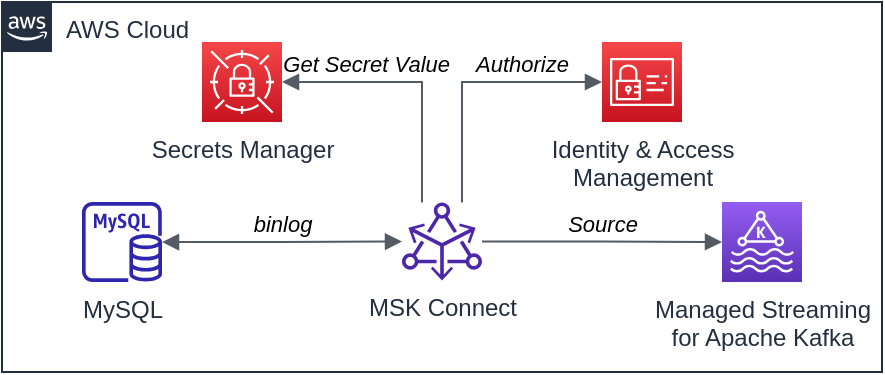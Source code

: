 <mxfile version="21.1.1" pages="2">
  <diagram name="MySQL - Light" id="dAQb2vPcznhHGMCbKmY8">
    <mxGraphModel dx="440" dy="237" grid="1" gridSize="10" guides="1" tooltips="1" connect="1" arrows="1" fold="1" page="1" pageScale="1" pageWidth="1169" pageHeight="827" math="0" shadow="0">
      <root>
        <mxCell id="0" />
        <mxCell id="1" parent="0" />
        <mxCell id="KXsDcnlixKhPaoSL4pIM-7" value="AWS Cloud" style="points=[[0,0],[0.25,0],[0.5,0],[0.75,0],[1,0],[1,0.25],[1,0.5],[1,0.75],[1,1],[0.75,1],[0.5,1],[0.25,1],[0,1],[0,0.75],[0,0.5],[0,0.25]];outlineConnect=0;gradientColor=none;html=1;whiteSpace=wrap;fontSize=12;fontStyle=0;container=1;pointerEvents=0;collapsible=0;recursiveResize=0;shape=mxgraph.aws4.group;grIcon=mxgraph.aws4.group_aws_cloud_alt;strokeColor=#232F3E;fillColor=none;verticalAlign=top;align=left;spacingLeft=30;fontColor=#232F3E;dashed=0;" parent="1" vertex="1">
          <mxGeometry x="320" y="380" width="440" height="185" as="geometry" />
        </mxCell>
        <mxCell id="KXsDcnlixKhPaoSL4pIM-8" value="Secrets Manager" style="sketch=0;points=[[0,0,0],[0.25,0,0],[0.5,0,0],[0.75,0,0],[1,0,0],[0,1,0],[0.25,1,0],[0.5,1,0],[0.75,1,0],[1,1,0],[0,0.25,0],[0,0.5,0],[0,0.75,0],[1,0.25,0],[1,0.5,0],[1,0.75,0]];outlineConnect=0;fontColor=#232F3E;gradientColor=#F54749;gradientDirection=north;fillColor=#C7131F;strokeColor=#ffffff;dashed=0;verticalLabelPosition=bottom;verticalAlign=top;align=center;html=1;fontSize=12;fontStyle=0;aspect=fixed;shape=mxgraph.aws4.resourceIcon;resIcon=mxgraph.aws4.secrets_manager;" parent="KXsDcnlixKhPaoSL4pIM-7" vertex="1">
          <mxGeometry x="100" y="20" width="40" height="40" as="geometry" />
        </mxCell>
        <mxCell id="KXsDcnlixKhPaoSL4pIM-9" value="Identity &amp;amp; Access&lt;br&gt;Management" style="sketch=0;points=[[0,0,0],[0.25,0,0],[0.5,0,0],[0.75,0,0],[1,0,0],[0,1,0],[0.25,1,0],[0.5,1,0],[0.75,1,0],[1,1,0],[0,0.25,0],[0,0.5,0],[0,0.75,0],[1,0.25,0],[1,0.5,0],[1,0.75,0]];outlineConnect=0;fontColor=#232F3E;gradientColor=#F54749;gradientDirection=north;fillColor=#C7131F;strokeColor=#ffffff;dashed=0;verticalLabelPosition=bottom;verticalAlign=top;align=center;html=1;fontSize=12;fontStyle=0;aspect=fixed;shape=mxgraph.aws4.resourceIcon;resIcon=mxgraph.aws4.identity_and_access_management;" parent="KXsDcnlixKhPaoSL4pIM-7" vertex="1">
          <mxGeometry x="300" y="20" width="40" height="40" as="geometry" />
        </mxCell>
        <mxCell id="KXsDcnlixKhPaoSL4pIM-1" value="MySQL" style="sketch=0;outlineConnect=0;fontColor=#232F3E;gradientColor=none;fillColor=#2E27AD;strokeColor=none;dashed=0;verticalLabelPosition=bottom;verticalAlign=top;align=center;html=1;fontSize=12;fontStyle=0;aspect=fixed;pointerEvents=1;shape=mxgraph.aws4.rds_mysql_instance;" parent="1" vertex="1">
          <mxGeometry x="360" y="480" width="40" height="40" as="geometry" />
        </mxCell>
        <mxCell id="KXsDcnlixKhPaoSL4pIM-2" value="MSK Connect" style="sketch=0;outlineConnect=0;fontColor=#232F3E;gradientColor=none;fillColor=#4D27AA;strokeColor=none;dashed=0;verticalLabelPosition=bottom;verticalAlign=top;align=center;html=1;fontSize=12;fontStyle=0;aspect=fixed;pointerEvents=1;shape=mxgraph.aws4.msk_amazon_msk_connect;" parent="1" vertex="1">
          <mxGeometry x="520" y="480" width="40" height="39.49" as="geometry" />
        </mxCell>
        <mxCell id="KXsDcnlixKhPaoSL4pIM-3" value="Managed Streaming&lt;br&gt;for Apache Kafka" style="sketch=0;points=[[0,0,0],[0.25,0,0],[0.5,0,0],[0.75,0,0],[1,0,0],[0,1,0],[0.25,1,0],[0.5,1,0],[0.75,1,0],[1,1,0],[0,0.25,0],[0,0.5,0],[0,0.75,0],[1,0.25,0],[1,0.5,0],[1,0.75,0]];outlineConnect=0;fontColor=#232F3E;gradientColor=#945DF2;gradientDirection=north;fillColor=#5A30B5;strokeColor=#ffffff;dashed=0;verticalLabelPosition=bottom;verticalAlign=top;align=center;html=1;fontSize=12;fontStyle=0;aspect=fixed;shape=mxgraph.aws4.resourceIcon;resIcon=mxgraph.aws4.managed_streaming_for_kafka;" parent="1" vertex="1">
          <mxGeometry x="680" y="480" width="40" height="40" as="geometry" />
        </mxCell>
        <mxCell id="KXsDcnlixKhPaoSL4pIM-5" value="binlog" style="edgeStyle=orthogonalEdgeStyle;html=1;endArrow=block;elbow=vertical;startArrow=block;endFill=1;strokeColor=#545B64;rounded=0;labelPosition=center;verticalLabelPosition=top;align=center;verticalAlign=bottom;fontStyle=2;startFill=1;labelBackgroundColor=none;" parent="1" source="KXsDcnlixKhPaoSL4pIM-1" target="KXsDcnlixKhPaoSL4pIM-2" edge="1">
          <mxGeometry width="100" relative="1" as="geometry">
            <mxPoint x="540" y="500" as="sourcePoint" />
            <mxPoint x="640" y="500" as="targetPoint" />
          </mxGeometry>
        </mxCell>
        <mxCell id="KXsDcnlixKhPaoSL4pIM-6" value="Source" style="edgeStyle=orthogonalEdgeStyle;html=1;endArrow=block;elbow=vertical;startArrow=none;endFill=1;strokeColor=#545B64;rounded=0;entryX=0;entryY=0.5;entryDx=0;entryDy=0;entryPerimeter=0;labelPosition=center;verticalLabelPosition=top;align=center;verticalAlign=bottom;fontStyle=2;labelBackgroundColor=none;" parent="1" source="KXsDcnlixKhPaoSL4pIM-2" target="KXsDcnlixKhPaoSL4pIM-3" edge="1">
          <mxGeometry width="100" relative="1" as="geometry">
            <mxPoint x="410" y="510" as="sourcePoint" />
            <mxPoint x="530" y="510" as="targetPoint" />
          </mxGeometry>
        </mxCell>
        <mxCell id="qqvzGpJ-1NjEDbRFIKFI-1" value="Get Secret Value" style="edgeStyle=orthogonalEdgeStyle;html=1;endArrow=none;elbow=vertical;startArrow=block;startFill=1;strokeColor=#545B64;rounded=0;exitX=1;exitY=0.5;exitDx=0;exitDy=0;exitPerimeter=0;labelPosition=left;verticalLabelPosition=top;align=right;verticalAlign=bottom;fontStyle=2;spacingLeft=0;spacingRight=-20;labelBackgroundColor=none;" edge="1" parent="1" source="KXsDcnlixKhPaoSL4pIM-8" target="KXsDcnlixKhPaoSL4pIM-2">
          <mxGeometry width="100" relative="1" as="geometry">
            <mxPoint x="470" y="440" as="sourcePoint" />
            <mxPoint x="570" y="440" as="targetPoint" />
            <Array as="points">
              <mxPoint x="530" y="420" />
            </Array>
          </mxGeometry>
        </mxCell>
        <mxCell id="qqvzGpJ-1NjEDbRFIKFI-2" value="Authorize" style="edgeStyle=orthogonalEdgeStyle;html=1;endArrow=none;elbow=vertical;startArrow=block;startFill=1;strokeColor=#545B64;rounded=0;exitX=0;exitY=0.5;exitDx=0;exitDy=0;exitPerimeter=0;labelPosition=right;verticalLabelPosition=top;align=left;verticalAlign=bottom;fontStyle=2;spacingBottom=0;spacingLeft=0;labelBackgroundColor=none;" edge="1" parent="1" source="KXsDcnlixKhPaoSL4pIM-9" target="KXsDcnlixKhPaoSL4pIM-2">
          <mxGeometry x="0.002" width="100" relative="1" as="geometry">
            <mxPoint x="490" y="430" as="sourcePoint" />
            <mxPoint x="540" y="490" as="targetPoint" />
            <Array as="points">
              <mxPoint x="550" y="420" />
            </Array>
            <mxPoint as="offset" />
          </mxGeometry>
        </mxCell>
      </root>
    </mxGraphModel>
  </diagram>
  <diagram name="MySQL - Dark" id="ZLzhnl4fliBKkmHjVl9e">
    <mxGraphModel dx="762" dy="410" grid="1" gridSize="10" guides="1" tooltips="1" connect="1" arrows="1" fold="1" page="1" pageScale="1" pageWidth="1169" pageHeight="827" math="0" shadow="0">
      <root>
        <mxCell id="sSSdUypv5DBkCv4jbJLJ-0" />
        <mxCell id="sSSdUypv5DBkCv4jbJLJ-1" parent="sSSdUypv5DBkCv4jbJLJ-0" />
        <mxCell id="sSSdUypv5DBkCv4jbJLJ-2" value="&lt;font color=&quot;#ffffff&quot;&gt;AWS Cloud&lt;/font&gt;" style="points=[[0,0],[0.25,0],[0.5,0],[0.75,0],[1,0],[1,0.25],[1,0.5],[1,0.75],[1,1],[0.75,1],[0.5,1],[0.25,1],[0,1],[0,0.75],[0,0.5],[0,0.25]];outlineConnect=0;gradientColor=none;html=1;whiteSpace=wrap;fontSize=12;fontStyle=0;container=1;pointerEvents=0;collapsible=0;recursiveResize=0;shape=mxgraph.aws4.group;grIcon=mxgraph.aws4.group_aws_cloud_alt;strokeColor=#FFFFFF;fillColor=none;verticalAlign=top;align=left;spacingLeft=30;fontColor=#232F3E;dashed=0;" vertex="1" parent="sSSdUypv5DBkCv4jbJLJ-1">
          <mxGeometry x="320" y="380" width="440" height="185" as="geometry" />
        </mxCell>
        <mxCell id="sSSdUypv5DBkCv4jbJLJ-3" value="Secrets Manager" style="sketch=0;points=[[0,0,0],[0.25,0,0],[0.5,0,0],[0.75,0,0],[1,0,0],[0,1,0],[0.25,1,0],[0.5,1,0],[0.75,1,0],[1,1,0],[0,0.25,0],[0,0.5,0],[0,0.75,0],[1,0.25,0],[1,0.5,0],[1,0.75,0]];outlineConnect=0;fontColor=#FFFFFF;gradientColor=#F54749;gradientDirection=north;fillColor=#C7131F;strokeColor=#ffffff;dashed=0;verticalLabelPosition=bottom;verticalAlign=top;align=center;html=1;fontSize=12;fontStyle=0;aspect=fixed;shape=mxgraph.aws4.resourceIcon;resIcon=mxgraph.aws4.secrets_manager;" vertex="1" parent="sSSdUypv5DBkCv4jbJLJ-2">
          <mxGeometry x="100" y="20" width="40" height="40" as="geometry" />
        </mxCell>
        <mxCell id="sSSdUypv5DBkCv4jbJLJ-4" value="Identity &amp;amp; Access&lt;br&gt;Management" style="sketch=0;points=[[0,0,0],[0.25,0,0],[0.5,0,0],[0.75,0,0],[1,0,0],[0,1,0],[0.25,1,0],[0.5,1,0],[0.75,1,0],[1,1,0],[0,0.25,0],[0,0.5,0],[0,0.75,0],[1,0.25,0],[1,0.5,0],[1,0.75,0]];outlineConnect=0;fontColor=#FFFFFF;gradientColor=#F54749;gradientDirection=north;fillColor=#C7131F;strokeColor=#ffffff;dashed=0;verticalLabelPosition=bottom;verticalAlign=top;align=center;html=1;fontSize=12;fontStyle=0;aspect=fixed;shape=mxgraph.aws4.resourceIcon;resIcon=mxgraph.aws4.identity_and_access_management;" vertex="1" parent="sSSdUypv5DBkCv4jbJLJ-2">
          <mxGeometry x="300" y="20" width="40" height="40" as="geometry" />
        </mxCell>
        <mxCell id="sSSdUypv5DBkCv4jbJLJ-5" value="MySQL" style="sketch=0;outlineConnect=0;fontColor=#FFFFFF;gradientColor=none;fillColor=#2E27AD;strokeColor=none;dashed=0;verticalLabelPosition=bottom;verticalAlign=top;align=center;html=1;fontSize=12;fontStyle=0;aspect=fixed;pointerEvents=1;shape=mxgraph.aws4.rds_mysql_instance;" vertex="1" parent="sSSdUypv5DBkCv4jbJLJ-1">
          <mxGeometry x="360" y="480" width="40" height="40" as="geometry" />
        </mxCell>
        <mxCell id="sSSdUypv5DBkCv4jbJLJ-6" value="MSK Connect" style="sketch=0;outlineConnect=0;fontColor=#FFFFFF;gradientColor=none;fillColor=#4D27AA;strokeColor=none;dashed=0;verticalLabelPosition=bottom;verticalAlign=top;align=center;html=1;fontSize=12;fontStyle=0;aspect=fixed;pointerEvents=1;shape=mxgraph.aws4.msk_amazon_msk_connect;" vertex="1" parent="sSSdUypv5DBkCv4jbJLJ-1">
          <mxGeometry x="520" y="480" width="40" height="39.49" as="geometry" />
        </mxCell>
        <mxCell id="sSSdUypv5DBkCv4jbJLJ-7" value="Managed Streaming&lt;br&gt;for Apache Kafka" style="sketch=0;points=[[0,0,0],[0.25,0,0],[0.5,0,0],[0.75,0,0],[1,0,0],[0,1,0],[0.25,1,0],[0.5,1,0],[0.75,1,0],[1,1,0],[0,0.25,0],[0,0.5,0],[0,0.75,0],[1,0.25,0],[1,0.5,0],[1,0.75,0]];outlineConnect=0;fontColor=#FFFFFF;gradientColor=#945DF2;gradientDirection=north;fillColor=#5A30B5;strokeColor=#ffffff;dashed=0;verticalLabelPosition=bottom;verticalAlign=top;align=center;html=1;fontSize=12;fontStyle=0;aspect=fixed;shape=mxgraph.aws4.resourceIcon;resIcon=mxgraph.aws4.managed_streaming_for_kafka;" vertex="1" parent="sSSdUypv5DBkCv4jbJLJ-1">
          <mxGeometry x="680" y="480" width="40" height="40" as="geometry" />
        </mxCell>
        <mxCell id="sSSdUypv5DBkCv4jbJLJ-8" value="binlog" style="edgeStyle=orthogonalEdgeStyle;html=1;endArrow=block;elbow=vertical;startArrow=block;endFill=1;strokeColor=#8FA7C4;rounded=0;labelPosition=center;verticalLabelPosition=top;align=center;verticalAlign=bottom;fontStyle=2;startFill=1;fontColor=#FFFFFF;labelBackgroundColor=none;" edge="1" parent="sSSdUypv5DBkCv4jbJLJ-1" source="sSSdUypv5DBkCv4jbJLJ-5" target="sSSdUypv5DBkCv4jbJLJ-6">
          <mxGeometry width="100" relative="1" as="geometry">
            <mxPoint x="540" y="500" as="sourcePoint" />
            <mxPoint x="640" y="500" as="targetPoint" />
          </mxGeometry>
        </mxCell>
        <mxCell id="sSSdUypv5DBkCv4jbJLJ-9" value="Source" style="edgeStyle=orthogonalEdgeStyle;html=1;endArrow=block;elbow=vertical;startArrow=none;endFill=1;strokeColor=#8FA7C4;rounded=0;entryX=0;entryY=0.5;entryDx=0;entryDy=0;entryPerimeter=0;labelPosition=center;verticalLabelPosition=top;align=center;verticalAlign=bottom;fontStyle=2;fontColor=#FFFFFF;labelBackgroundColor=none;" edge="1" parent="sSSdUypv5DBkCv4jbJLJ-1" source="sSSdUypv5DBkCv4jbJLJ-6" target="sSSdUypv5DBkCv4jbJLJ-7">
          <mxGeometry width="100" relative="1" as="geometry">
            <mxPoint x="410" y="510" as="sourcePoint" />
            <mxPoint x="530" y="510" as="targetPoint" />
          </mxGeometry>
        </mxCell>
        <mxCell id="sSSdUypv5DBkCv4jbJLJ-10" value="Get Secret Value" style="edgeStyle=orthogonalEdgeStyle;html=1;endArrow=none;elbow=vertical;startArrow=block;startFill=1;strokeColor=#8FA7C4;rounded=0;exitX=1;exitY=0.5;exitDx=0;exitDy=0;exitPerimeter=0;labelPosition=left;verticalLabelPosition=top;align=right;verticalAlign=bottom;fontStyle=2;spacingLeft=0;spacingRight=-20;fontColor=#FFFFFF;labelBackgroundColor=none;" edge="1" parent="sSSdUypv5DBkCv4jbJLJ-1" source="sSSdUypv5DBkCv4jbJLJ-3" target="sSSdUypv5DBkCv4jbJLJ-6">
          <mxGeometry width="100" relative="1" as="geometry">
            <mxPoint x="470" y="440" as="sourcePoint" />
            <mxPoint x="570" y="440" as="targetPoint" />
            <Array as="points">
              <mxPoint x="530" y="420" />
            </Array>
          </mxGeometry>
        </mxCell>
        <mxCell id="sSSdUypv5DBkCv4jbJLJ-11" value="Authorize" style="edgeStyle=orthogonalEdgeStyle;html=1;endArrow=none;elbow=vertical;startArrow=block;startFill=1;strokeColor=#8FA7C4;rounded=0;exitX=0;exitY=0.5;exitDx=0;exitDy=0;exitPerimeter=0;labelPosition=right;verticalLabelPosition=top;align=left;verticalAlign=bottom;fontStyle=2;spacingBottom=0;spacingLeft=0;fontColor=#FFFFFF;labelBackgroundColor=none;" edge="1" parent="sSSdUypv5DBkCv4jbJLJ-1" source="sSSdUypv5DBkCv4jbJLJ-4" target="sSSdUypv5DBkCv4jbJLJ-6">
          <mxGeometry x="0.002" width="100" relative="1" as="geometry">
            <mxPoint x="490" y="430" as="sourcePoint" />
            <mxPoint x="540" y="490" as="targetPoint" />
            <Array as="points">
              <mxPoint x="550" y="420" />
            </Array>
            <mxPoint as="offset" />
          </mxGeometry>
        </mxCell>
      </root>
    </mxGraphModel>
  </diagram>
</mxfile>
